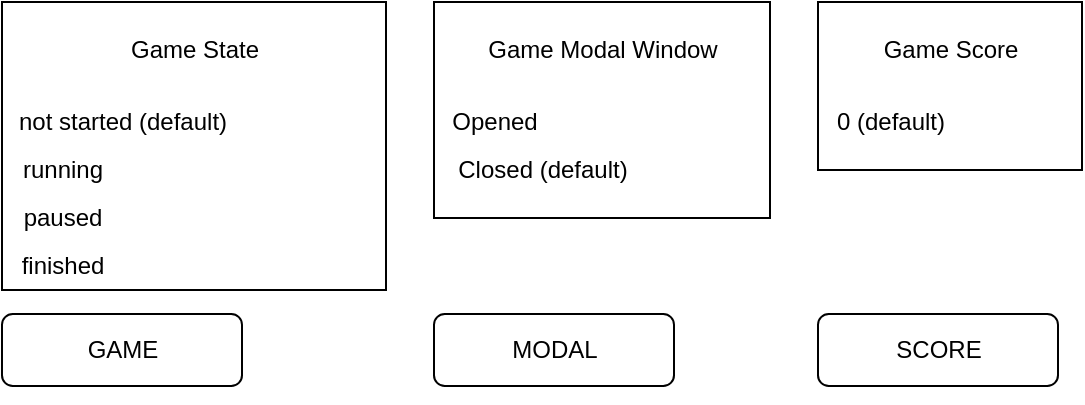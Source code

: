 <mxfile version="18.0.0" type="github">
  <diagram id="BGLeRIPD6LA337UI9ttm" name="Page-1">
    <mxGraphModel dx="1422" dy="922" grid="1" gridSize="12" guides="1" tooltips="1" connect="1" arrows="1" fold="1" page="1" pageScale="1" pageWidth="1654" pageHeight="1169" math="0" shadow="0">
      <root>
        <mxCell id="0" />
        <mxCell id="1" parent="0" />
        <mxCell id="SHYEIsSmnGVLL1_uJC-O-9" value="" style="rounded=0;whiteSpace=wrap;html=1;" vertex="1" parent="1">
          <mxGeometry x="48" y="48" width="192" height="144" as="geometry" />
        </mxCell>
        <mxCell id="SHYEIsSmnGVLL1_uJC-O-6" value="Game State" style="text;html=1;resizable=0;autosize=1;align=center;verticalAlign=middle;points=[];fillColor=none;strokeColor=none;rounded=0;" vertex="1" parent="1">
          <mxGeometry x="102" y="60" width="84" height="24" as="geometry" />
        </mxCell>
        <mxCell id="SHYEIsSmnGVLL1_uJC-O-8" style="edgeStyle=orthogonalEdgeStyle;rounded=0;orthogonalLoop=1;jettySize=auto;html=1;exitX=0.5;exitY=1;exitDx=0;exitDy=0;" edge="1" parent="1">
          <mxGeometry relative="1" as="geometry">
            <mxPoint x="144" y="240" as="sourcePoint" />
            <mxPoint x="144" y="240" as="targetPoint" />
          </mxGeometry>
        </mxCell>
        <mxCell id="SHYEIsSmnGVLL1_uJC-O-10" value="not started (default)" style="text;html=1;resizable=0;autosize=1;align=center;verticalAlign=middle;points=[];fillColor=none;strokeColor=none;rounded=0;" vertex="1" parent="1">
          <mxGeometry x="48" y="96" width="120" height="24" as="geometry" />
        </mxCell>
        <mxCell id="SHYEIsSmnGVLL1_uJC-O-11" value="running" style="text;html=1;resizable=0;autosize=1;align=center;verticalAlign=middle;points=[];fillColor=none;strokeColor=none;rounded=0;" vertex="1" parent="1">
          <mxGeometry x="48" y="120" width="60" height="24" as="geometry" />
        </mxCell>
        <mxCell id="SHYEIsSmnGVLL1_uJC-O-12" value="paused" style="text;html=1;resizable=0;autosize=1;align=center;verticalAlign=middle;points=[];fillColor=none;strokeColor=none;rounded=0;" vertex="1" parent="1">
          <mxGeometry x="48" y="144" width="60" height="24" as="geometry" />
        </mxCell>
        <mxCell id="SHYEIsSmnGVLL1_uJC-O-13" value="finished" style="text;html=1;resizable=0;autosize=1;align=center;verticalAlign=middle;points=[];fillColor=none;strokeColor=none;rounded=0;" vertex="1" parent="1">
          <mxGeometry x="48" y="168" width="60" height="24" as="geometry" />
        </mxCell>
        <mxCell id="SHYEIsSmnGVLL1_uJC-O-14" value="" style="rounded=0;whiteSpace=wrap;html=1;" vertex="1" parent="1">
          <mxGeometry x="264" y="48" width="168" height="108" as="geometry" />
        </mxCell>
        <mxCell id="SHYEIsSmnGVLL1_uJC-O-15" value="Game Modal Window" style="text;html=1;resizable=0;autosize=1;align=center;verticalAlign=middle;points=[];fillColor=none;strokeColor=none;rounded=0;" vertex="1" parent="1">
          <mxGeometry x="282" y="60" width="132" height="24" as="geometry" />
        </mxCell>
        <mxCell id="SHYEIsSmnGVLL1_uJC-O-16" value="" style="rounded=1;whiteSpace=wrap;html=1;" vertex="1" parent="1">
          <mxGeometry x="48" y="204" width="120" height="36" as="geometry" />
        </mxCell>
        <mxCell id="SHYEIsSmnGVLL1_uJC-O-17" value="GAME" style="text;html=1;resizable=0;autosize=1;align=center;verticalAlign=middle;points=[];fillColor=none;strokeColor=none;rounded=0;" vertex="1" parent="1">
          <mxGeometry x="84" y="210" width="48" height="24" as="geometry" />
        </mxCell>
        <mxCell id="SHYEIsSmnGVLL1_uJC-O-18" value="" style="rounded=1;whiteSpace=wrap;html=1;" vertex="1" parent="1">
          <mxGeometry x="264" y="204" width="120" height="36" as="geometry" />
        </mxCell>
        <mxCell id="SHYEIsSmnGVLL1_uJC-O-19" value="MODAL" style="text;html=1;resizable=0;autosize=1;align=center;verticalAlign=middle;points=[];fillColor=none;strokeColor=none;rounded=0;" vertex="1" parent="1">
          <mxGeometry x="294" y="210" width="60" height="24" as="geometry" />
        </mxCell>
        <mxCell id="SHYEIsSmnGVLL1_uJC-O-20" value="Opened" style="text;html=1;resizable=0;autosize=1;align=center;verticalAlign=middle;points=[];fillColor=none;strokeColor=none;rounded=0;" vertex="1" parent="1">
          <mxGeometry x="264" y="96" width="60" height="24" as="geometry" />
        </mxCell>
        <mxCell id="SHYEIsSmnGVLL1_uJC-O-21" value="Closed (default)" style="text;html=1;resizable=0;autosize=1;align=center;verticalAlign=middle;points=[];fillColor=none;strokeColor=none;rounded=0;" vertex="1" parent="1">
          <mxGeometry x="264" y="120" width="108" height="24" as="geometry" />
        </mxCell>
        <mxCell id="SHYEIsSmnGVLL1_uJC-O-22" value="" style="rounded=0;whiteSpace=wrap;html=1;" vertex="1" parent="1">
          <mxGeometry x="456" y="48" width="132" height="84" as="geometry" />
        </mxCell>
        <mxCell id="SHYEIsSmnGVLL1_uJC-O-23" value="Game Score" style="text;html=1;resizable=0;autosize=1;align=center;verticalAlign=middle;points=[];fillColor=none;strokeColor=none;rounded=0;" vertex="1" parent="1">
          <mxGeometry x="480" y="60" width="84" height="24" as="geometry" />
        </mxCell>
        <mxCell id="SHYEIsSmnGVLL1_uJC-O-24" value="0 (default)" style="text;html=1;resizable=0;autosize=1;align=center;verticalAlign=middle;points=[];fillColor=none;strokeColor=none;rounded=0;" vertex="1" parent="1">
          <mxGeometry x="456" y="96" width="72" height="24" as="geometry" />
        </mxCell>
        <mxCell id="SHYEIsSmnGVLL1_uJC-O-25" value="" style="rounded=1;whiteSpace=wrap;html=1;" vertex="1" parent="1">
          <mxGeometry x="456" y="204" width="120" height="36" as="geometry" />
        </mxCell>
        <mxCell id="SHYEIsSmnGVLL1_uJC-O-26" value="SCORE" style="text;html=1;resizable=0;autosize=1;align=center;verticalAlign=middle;points=[];fillColor=none;strokeColor=none;rounded=0;" vertex="1" parent="1">
          <mxGeometry x="486" y="210" width="60" height="24" as="geometry" />
        </mxCell>
      </root>
    </mxGraphModel>
  </diagram>
</mxfile>
